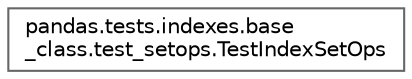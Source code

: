 digraph "Graphical Class Hierarchy"
{
 // LATEX_PDF_SIZE
  bgcolor="transparent";
  edge [fontname=Helvetica,fontsize=10,labelfontname=Helvetica,labelfontsize=10];
  node [fontname=Helvetica,fontsize=10,shape=box,height=0.2,width=0.4];
  rankdir="LR";
  Node0 [id="Node000000",label="pandas.tests.indexes.base\l_class.test_setops.TestIndexSetOps",height=0.2,width=0.4,color="grey40", fillcolor="white", style="filled",URL="$da/d05/classpandas_1_1tests_1_1indexes_1_1base__class_1_1test__setops_1_1TestIndexSetOps.html",tooltip=" "];
}
